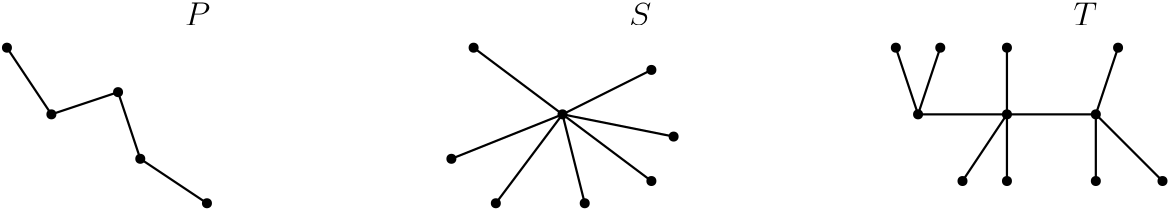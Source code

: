 <?xml version="1.0"?>
<!DOCTYPE ipe SYSTEM "ipe.dtd">
<ipe version="70206" creator="Ipe 7.2.7">
<info created="D:20180314150205" modified="D:20180314150523"/>
<ipestyle name="basic">
<symbol name="arrow/arc(spx)">
<path stroke="sym-stroke" fill="sym-stroke" pen="sym-pen">
0 0 m
-1 0.333 l
-1 -0.333 l
h
</path>
</symbol>
<symbol name="arrow/farc(spx)">
<path stroke="sym-stroke" fill="white" pen="sym-pen">
0 0 m
-1 0.333 l
-1 -0.333 l
h
</path>
</symbol>
<symbol name="arrow/ptarc(spx)">
<path stroke="sym-stroke" fill="sym-stroke" pen="sym-pen">
0 0 m
-1 0.333 l
-0.8 0 l
-1 -0.333 l
h
</path>
</symbol>
<symbol name="arrow/fptarc(spx)">
<path stroke="sym-stroke" fill="white" pen="sym-pen">
0 0 m
-1 0.333 l
-0.8 0 l
-1 -0.333 l
h
</path>
</symbol>
<symbol name="mark/circle(sx)" transformations="translations">
<path fill="sym-stroke">
0.6 0 0 0.6 0 0 e
0.4 0 0 0.4 0 0 e
</path>
</symbol>
<symbol name="mark/disk(sx)" transformations="translations">
<path fill="sym-stroke">
0.6 0 0 0.6 0 0 e
</path>
</symbol>
<symbol name="mark/fdisk(sfx)" transformations="translations">
<group>
<path fill="sym-fill">
0.5 0 0 0.5 0 0 e
</path>
<path fill="sym-stroke" fillrule="eofill">
0.6 0 0 0.6 0 0 e
0.4 0 0 0.4 0 0 e
</path>
</group>
</symbol>
<symbol name="mark/box(sx)" transformations="translations">
<path fill="sym-stroke" fillrule="eofill">
-0.6 -0.6 m
0.6 -0.6 l
0.6 0.6 l
-0.6 0.6 l
h
-0.4 -0.4 m
0.4 -0.4 l
0.4 0.4 l
-0.4 0.4 l
h
</path>
</symbol>
<symbol name="mark/square(sx)" transformations="translations">
<path fill="sym-stroke">
-0.6 -0.6 m
0.6 -0.6 l
0.6 0.6 l
-0.6 0.6 l
h
</path>
</symbol>
<symbol name="mark/fsquare(sfx)" transformations="translations">
<group>
<path fill="sym-fill">
-0.5 -0.5 m
0.5 -0.5 l
0.5 0.5 l
-0.5 0.5 l
h
</path>
<path fill="sym-stroke" fillrule="eofill">
-0.6 -0.6 m
0.6 -0.6 l
0.6 0.6 l
-0.6 0.6 l
h
-0.4 -0.4 m
0.4 -0.4 l
0.4 0.4 l
-0.4 0.4 l
h
</path>
</group>
</symbol>
<symbol name="mark/cross(sx)" transformations="translations">
<group>
<path fill="sym-stroke">
-0.43 -0.57 m
0.57 0.43 l
0.43 0.57 l
-0.57 -0.43 l
h
</path>
<path fill="sym-stroke">
-0.43 0.57 m
0.57 -0.43 l
0.43 -0.57 l
-0.57 0.43 l
h
</path>
</group>
</symbol>
<symbol name="arrow/fnormal(spx)">
<path stroke="sym-stroke" fill="white" pen="sym-pen">
0 0 m
-1 0.333 l
-1 -0.333 l
h
</path>
</symbol>
<symbol name="arrow/pointed(spx)">
<path stroke="sym-stroke" fill="sym-stroke" pen="sym-pen">
0 0 m
-1 0.333 l
-0.8 0 l
-1 -0.333 l
h
</path>
</symbol>
<symbol name="arrow/fpointed(spx)">
<path stroke="sym-stroke" fill="white" pen="sym-pen">
0 0 m
-1 0.333 l
-0.8 0 l
-1 -0.333 l
h
</path>
</symbol>
<symbol name="arrow/linear(spx)">
<path stroke="sym-stroke" pen="sym-pen">
-1 0.333 m
0 0 l
-1 -0.333 l
</path>
</symbol>
<symbol name="arrow/fdouble(spx)">
<path stroke="sym-stroke" fill="white" pen="sym-pen">
0 0 m
-1 0.333 l
-1 -0.333 l
h
-1 0 m
-2 0.333 l
-2 -0.333 l
h
</path>
</symbol>
<symbol name="arrow/double(spx)">
<path stroke="sym-stroke" fill="sym-stroke" pen="sym-pen">
0 0 m
-1 0.333 l
-1 -0.333 l
h
-1 0 m
-2 0.333 l
-2 -0.333 l
h
</path>
</symbol>
<pen name="heavier" value="0.8"/>
<pen name="fat" value="1.2"/>
<pen name="ultrafat" value="2"/>
<symbolsize name="large" value="5"/>
<symbolsize name="small" value="2"/>
<symbolsize name="tiny" value="1.1"/>
<arrowsize name="large" value="10"/>
<arrowsize name="small" value="5"/>
<arrowsize name="tiny" value="3"/>
<color name="red" value="1 0 0"/>
<color name="green" value="0 1 0"/>
<color name="blue" value="0 0 1"/>
<color name="yellow" value="1 1 0"/>
<color name="orange" value="1 0.647 0"/>
<color name="gold" value="1 0.843 0"/>
<color name="purple" value="0.627 0.125 0.941"/>
<color name="gray" value="0.745"/>
<color name="brown" value="0.647 0.165 0.165"/>
<color name="navy" value="0 0 0.502"/>
<color name="pink" value="1 0.753 0.796"/>
<color name="seagreen" value="0.18 0.545 0.341"/>
<color name="turquoise" value="0.251 0.878 0.816"/>
<color name="violet" value="0.933 0.51 0.933"/>
<color name="darkblue" value="0 0 0.545"/>
<color name="darkcyan" value="0 0.545 0.545"/>
<color name="darkgray" value="0.663"/>
<color name="darkgreen" value="0 0.392 0"/>
<color name="darkmagenta" value="0.545 0 0.545"/>
<color name="darkorange" value="1 0.549 0"/>
<color name="darkred" value="0.545 0 0"/>
<color name="lightblue" value="0.678 0.847 0.902"/>
<color name="lightcyan" value="0.878 1 1"/>
<color name="lightgray" value="0.827"/>
<color name="lightgreen" value="0.565 0.933 0.565"/>
<color name="lightyellow" value="1 1 0.878"/>
<dashstyle name="dashed" value="[4] 0"/>
<dashstyle name="dotted" value="[1 3] 0"/>
<dashstyle name="dash dotted" value="[4 2 1 2] 0"/>
<dashstyle name="dash dot dotted" value="[4 2 1 2 1 2] 0"/>
<textsize name="large" value="\large"/>
<textsize name="Large" value="\Large"/>
<textsize name="LARGE" value="\LARGE"/>
<textsize name="huge" value="\huge"/>
<textsize name="Huge" value="\Huge"/>
<textsize name="small" value="\small"/>
<textsize name="footnote" value="\footnotesize"/>
<textsize name="tiny" value="\tiny"/>
<textstyle name="center" begin="\begin{center}" end="\end{center}"/>
<textstyle name="itemize" begin="\begin{itemize}" end="\end{itemize}"/>
<textstyle name="item" begin="\begin{itemize}\item{}" end="\end{itemize}"/>
<gridsize name="4 pts" value="4"/>
<gridsize name="8 pts (~3 mm)" value="8"/>
<gridsize name="16 pts (~6 mm)" value="16"/>
<gridsize name="32 pts (~12 mm)" value="32"/>
<gridsize name="10 pts (~3.5 mm)" value="10"/>
<gridsize name="20 pts (~7 mm)" value="20"/>
<gridsize name="14 pts (~5 mm)" value="14"/>
<gridsize name="28 pts (~10 mm)" value="28"/>
<gridsize name="56 pts (~20 mm)" value="56"/>
<anglesize name="90 deg" value="90"/>
<anglesize name="60 deg" value="60"/>
<anglesize name="45 deg" value="45"/>
<anglesize name="30 deg" value="30"/>
<anglesize name="22.5 deg" value="22.5"/>
<opacity name="10%" value="0.1"/>
<opacity name="30%" value="0.3"/>
<opacity name="50%" value="0.5"/>
<opacity name="75%" value="0.75"/>
<tiling name="falling" angle="-60" step="4" width="1"/>
<tiling name="rising" angle="30" step="4" width="1"/>
</ipestyle>
<page>
<layer name="alpha"/>
<layer name="beta"/>
<layer name="gamma"/>
<layer name="delta"/>
<view layers="beta gamma delta" active="gamma"/>
<path layer="alpha" stroke="black" pen="heavier">
64 512 m
64 384 l
192 384 l
192 512 l
h
</path>
<path matrix="1 0 0 1 -32 0" stroke="black" pen="heavier">
256 512 m
256 384 l
384 384 l
384 512 l
h
</path>
<path stroke="black" pen="heavier">
384 512 m
384 384 l
512 384 l
512 512 l
h
</path>
<use layer="beta" matrix="1 0 0 1 8 -8" name="mark/disk(sx)" pos="80 480" size="normal" stroke="black"/>
<use matrix="1 0 0 1 8 0" name="mark/disk(sx)" pos="96 448" size="normal" stroke="black"/>
<use matrix="1 0 0 1 0 -8" name="mark/disk(sx)" pos="128 464" size="normal" stroke="black"/>
<use matrix="1 0 0 1 -8 0" name="mark/disk(sx)" pos="144 432" size="normal" stroke="black"/>
<use matrix="1 0 0 1 -16 0" name="mark/disk(sx)" pos="176 416" size="normal" stroke="black"/>
<use name="mark/disk(sx)" pos="288 448" size="normal" stroke="black"/>
<use matrix="1 0 0 1 0 -8" name="mark/disk(sx)" pos="256 480" size="normal" stroke="black"/>
<use matrix="1 0 0 1 -8 0" name="mark/disk(sx)" pos="256 432" size="normal" stroke="black"/>
<use matrix="1 0 0 1 -8 0" name="mark/disk(sx)" pos="272 416" size="normal" stroke="black"/>
<use matrix="1 0 0 1 -8 0" name="mark/disk(sx)" pos="304 416" size="normal" stroke="black"/>
<use matrix="1 0 0 1 0 -8" name="mark/disk(sx)" pos="320 432" size="normal" stroke="black"/>
<use matrix="1 0 0 1 -8 -8" name="mark/disk(sx)" pos="336 448" size="normal" stroke="black"/>
<use name="mark/disk(sx)" pos="320 464" size="normal" stroke="black"/>
<use name="mark/disk(sx)" pos="416 448" size="normal" stroke="black"/>
<use name="mark/disk(sx)" pos="448 448" size="normal" stroke="black"/>
<use name="mark/disk(sx)" pos="480 448" size="normal" stroke="black"/>
<use matrix="1 0 0 1 8 -8" name="mark/disk(sx)" pos="416 480" size="normal" stroke="black"/>
<use matrix="1 0 0 1 8 -8" name="mark/disk(sx)" pos="400 480" size="normal" stroke="black"/>
<use matrix="1 0 0 1 0 8" name="mark/disk(sx)" pos="432 416" size="normal" stroke="black"/>
<use matrix="1 0 0 1 0 8" name="mark/disk(sx)" pos="448 416" size="normal" stroke="black"/>
<use matrix="1 0 0 1 0 -8" name="mark/disk(sx)" pos="448 480" size="normal" stroke="black"/>
<use matrix="1 0 0 1 0 8" name="mark/disk(sx)" pos="480 416" size="normal" stroke="black"/>
<use matrix="1 0 0 1 8 8" name="mark/disk(sx)" pos="496 416" size="normal" stroke="black"/>
<use matrix="1 0 0 1 -8 -8" name="mark/disk(sx)" pos="496 480" size="normal" stroke="black"/>
<path layer="gamma" stroke="black" pen="heavier">
256 472 m
288 448 l
</path>
<path stroke="black" pen="heavier">
288 448 m
248 432 l
</path>
<path stroke="black" pen="heavier">
264 416 m
288 448 l
</path>
<path stroke="black" pen="heavier">
288 448 m
296 416 l
</path>
<path stroke="black" pen="heavier">
320 424 m
288 448 l
</path>
<path stroke="black" pen="heavier">
288 448 m
320 464 l
</path>
<path stroke="black" pen="heavier">
288 448 m
328 440 l
</path>
<path stroke="black" pen="heavier">
416 448 m
408 472 l
</path>
<path stroke="black" pen="heavier">
416 448 m
424 472 l
</path>
<path stroke="black" pen="heavier">
416 448 m
448 448 l
</path>
<path stroke="black" pen="heavier">
448 448 m
480 448 l
</path>
<path stroke="black" pen="heavier">
432 424 m
448 448 l
</path>
<path stroke="black" pen="heavier">
448 424 m
448 448 l
</path>
<path stroke="black" pen="heavier">
448 448 m
448 472 l
</path>
<path stroke="black" pen="heavier">
480 448 m
488 472 l
</path>
<path stroke="black" pen="heavier">
480 448 m
480 424 l
</path>
<path stroke="black" pen="heavier">
480 448 m
504 424 l
</path>
<text layer="delta" matrix="1 0 0 1 56 64" transformations="translations" pos="96 416" stroke="black" type="label" width="9.171" height="8.169" depth="0" valign="baseline" size="large">$P$</text>
<text matrix="1 0 0 1 8 0" transformations="translations" pos="304 480" stroke="black" type="label" width="7.895" height="8.169" depth="0" valign="baseline" size="large">$S$</text>
<text matrix="1 0 0 1 8 0" transformations="translations" pos="464 480" stroke="black" type="label" width="8.487" height="8.169" depth="0" valign="baseline" size="large">$T$</text>
<path layer="gamma" matrix="1 0 0 1 -8 0" stroke="black" pen="heavier">
96 472 m
112 448 l
</path>
<path matrix="1 0 0 1 -8 0" stroke="black" pen="heavier">
112 448 m
136 456 l
</path>
<path matrix="1 0 0 1 -8 0" stroke="black" pen="heavier">
136 456 m
144 432 l
</path>
<path stroke="black" pen="heavier">
136 432 m
160 416 l
</path>
</page>
</ipe>
